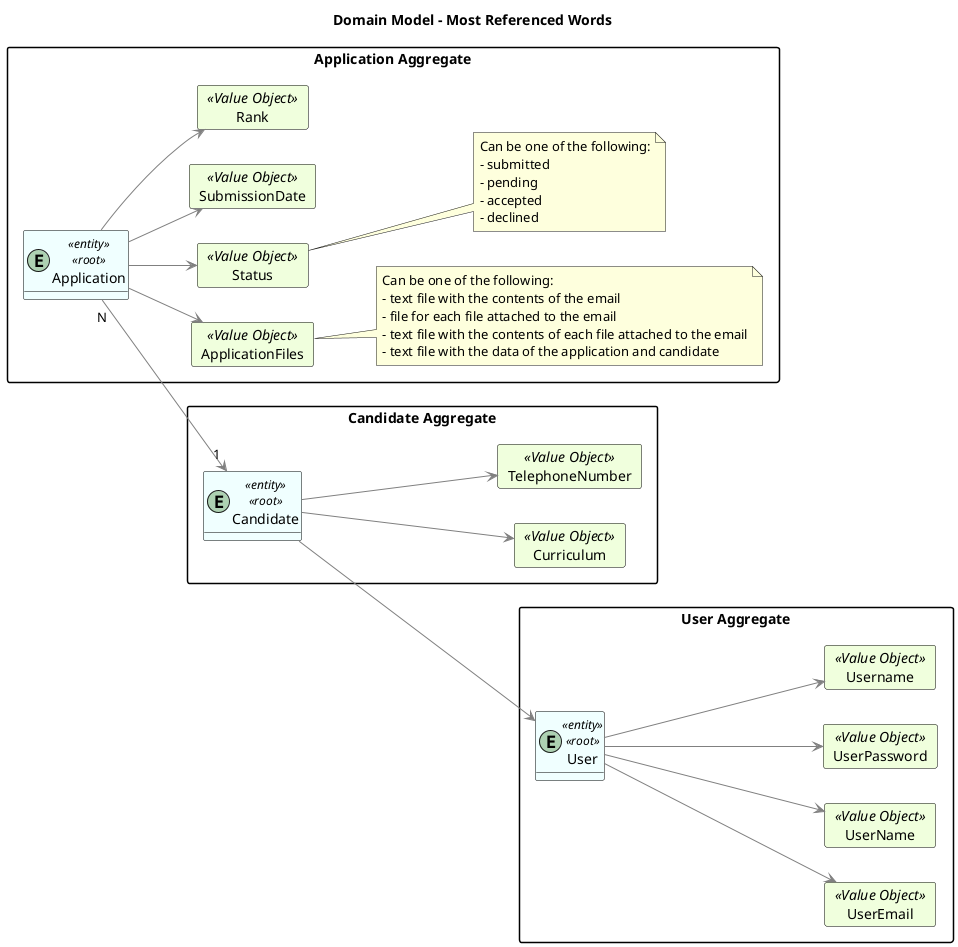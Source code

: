@startuml
hide methods
left to right direction

Title "Domain Model - Most Referenced Words"

skinparam class {
    LifeLineBorderColor DarkBlue
    LifeLineBackgroundColor APPLICATION
    BackgroundColor #F0FFFF
    ArrowColor grey
    BorderColor black
}

skinparam packageStyle rectangle

skinparam card {
    LifeLineBorderColor Green
    LifeLineBackgroundColor APPLICATION
    BackgroundColor #F0FFDD
    ArrowColor DarkGrey
    BorderColor Black
}

package "User Aggregate"{
entity User <<entity>><<root>>

    card UserEmail <<Value Object>> {
    }
    card UserName <<Value Object>> {
    }
    card UserPassword <<Value Object>> {
    }
    card Username<<Value Object>> {
    }

    User --> UserEmail
    User --> UserName
    User --> Username
    User --> UserPassword

}

package "Candidate Aggregate"{
entity Candidate <<entity>><<root>>

    card Curriculum <<Value Object>> {
    }
    card TelephoneNumber <<Value Object>>{
    }

    Candidate --> Curriculum
    Candidate --> TelephoneNumber
}

package "Application Aggregate"{
entity Application <<entity>><<root>>

    card ApplicationFiles <<Value Object>>{
    }
    card Status <<Value Object>>{
    }
    card SubmissionDate <<Value Object>>{
    }
    card Rank <<Value Object>>{
    }

    Application --> ApplicationFiles
    Application --> Status
    Application --> SubmissionDate
    Application --> Rank

    note right of Status
        Can be one of the following:
        - submitted
        - pending
        - accepted
        - declined
    end note

    note right of ApplicationFiles
        Can be one of the following:
        - text file with the contents of the email
        - file for each file attached to the email
        - text file with the contents of each file attached to the email
        - text file with the data of the application and candidate
    end note

}

Candidate --> User
Application "N" --> "1" Candidate

@enduml
